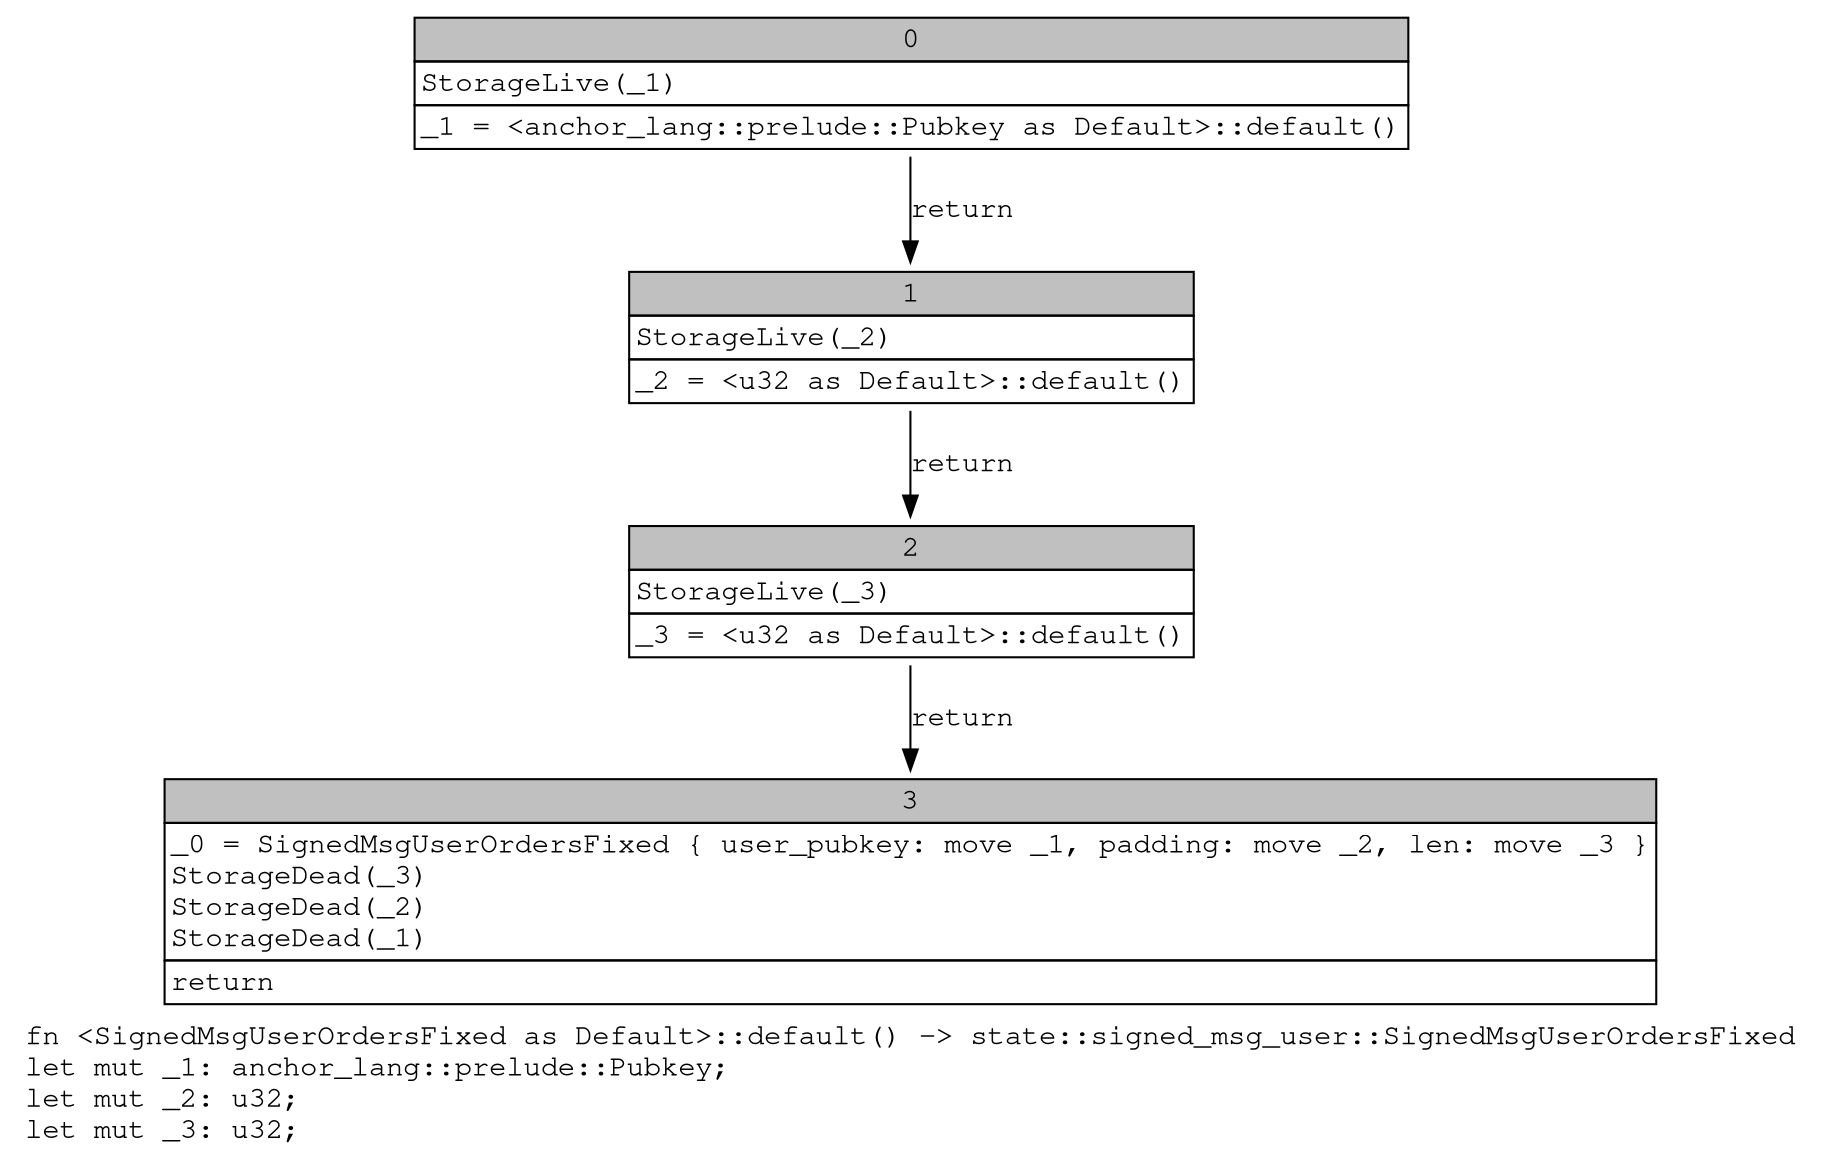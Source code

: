 digraph Mir_0_17762 {
    graph [fontname="Courier, monospace"];
    node [fontname="Courier, monospace"];
    edge [fontname="Courier, monospace"];
    label=<fn &lt;SignedMsgUserOrdersFixed as Default&gt;::default() -&gt; state::signed_msg_user::SignedMsgUserOrdersFixed<br align="left"/>let mut _1: anchor_lang::prelude::Pubkey;<br align="left"/>let mut _2: u32;<br align="left"/>let mut _3: u32;<br align="left"/>>;
    bb0__0_17762 [shape="none", label=<<table border="0" cellborder="1" cellspacing="0"><tr><td bgcolor="gray" align="center" colspan="1">0</td></tr><tr><td align="left" balign="left">StorageLive(_1)<br/></td></tr><tr><td align="left">_1 = &lt;anchor_lang::prelude::Pubkey as Default&gt;::default()</td></tr></table>>];
    bb1__0_17762 [shape="none", label=<<table border="0" cellborder="1" cellspacing="0"><tr><td bgcolor="gray" align="center" colspan="1">1</td></tr><tr><td align="left" balign="left">StorageLive(_2)<br/></td></tr><tr><td align="left">_2 = &lt;u32 as Default&gt;::default()</td></tr></table>>];
    bb2__0_17762 [shape="none", label=<<table border="0" cellborder="1" cellspacing="0"><tr><td bgcolor="gray" align="center" colspan="1">2</td></tr><tr><td align="left" balign="left">StorageLive(_3)<br/></td></tr><tr><td align="left">_3 = &lt;u32 as Default&gt;::default()</td></tr></table>>];
    bb3__0_17762 [shape="none", label=<<table border="0" cellborder="1" cellspacing="0"><tr><td bgcolor="gray" align="center" colspan="1">3</td></tr><tr><td align="left" balign="left">_0 = SignedMsgUserOrdersFixed { user_pubkey: move _1, padding: move _2, len: move _3 }<br/>StorageDead(_3)<br/>StorageDead(_2)<br/>StorageDead(_1)<br/></td></tr><tr><td align="left">return</td></tr></table>>];
    bb0__0_17762 -> bb1__0_17762 [label="return"];
    bb1__0_17762 -> bb2__0_17762 [label="return"];
    bb2__0_17762 -> bb3__0_17762 [label="return"];
}
